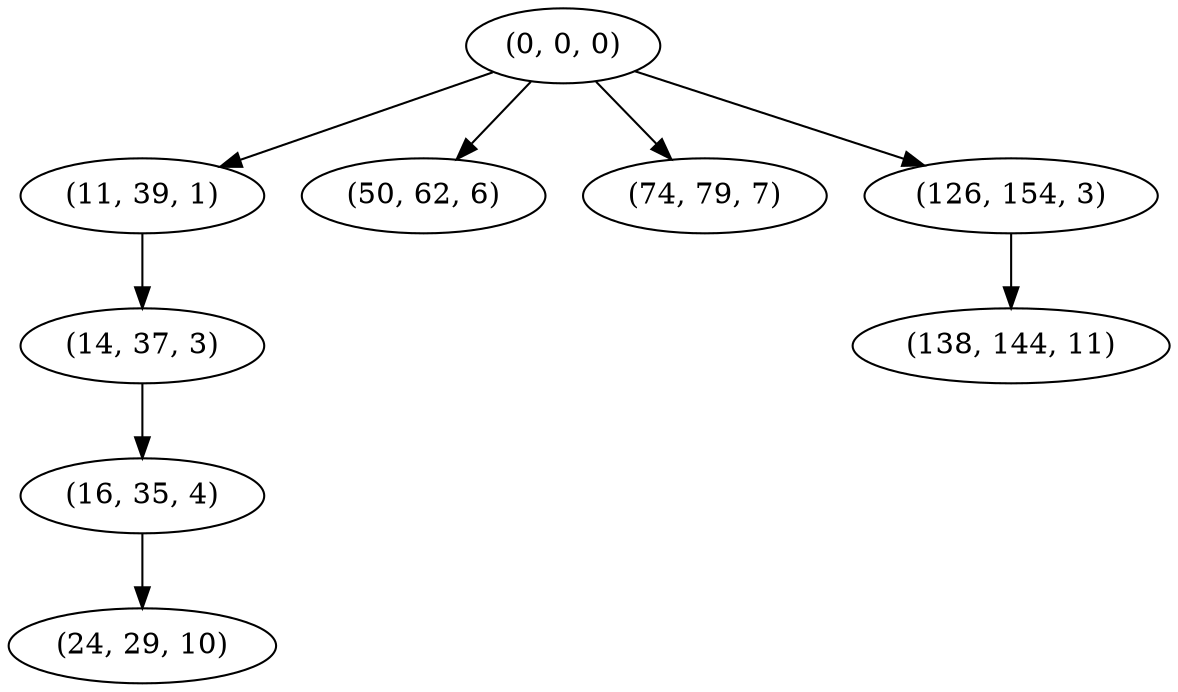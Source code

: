 digraph tree {
    "(0, 0, 0)";
    "(11, 39, 1)";
    "(14, 37, 3)";
    "(16, 35, 4)";
    "(24, 29, 10)";
    "(50, 62, 6)";
    "(74, 79, 7)";
    "(126, 154, 3)";
    "(138, 144, 11)";
    "(0, 0, 0)" -> "(11, 39, 1)";
    "(0, 0, 0)" -> "(50, 62, 6)";
    "(0, 0, 0)" -> "(74, 79, 7)";
    "(0, 0, 0)" -> "(126, 154, 3)";
    "(11, 39, 1)" -> "(14, 37, 3)";
    "(14, 37, 3)" -> "(16, 35, 4)";
    "(16, 35, 4)" -> "(24, 29, 10)";
    "(126, 154, 3)" -> "(138, 144, 11)";
}
